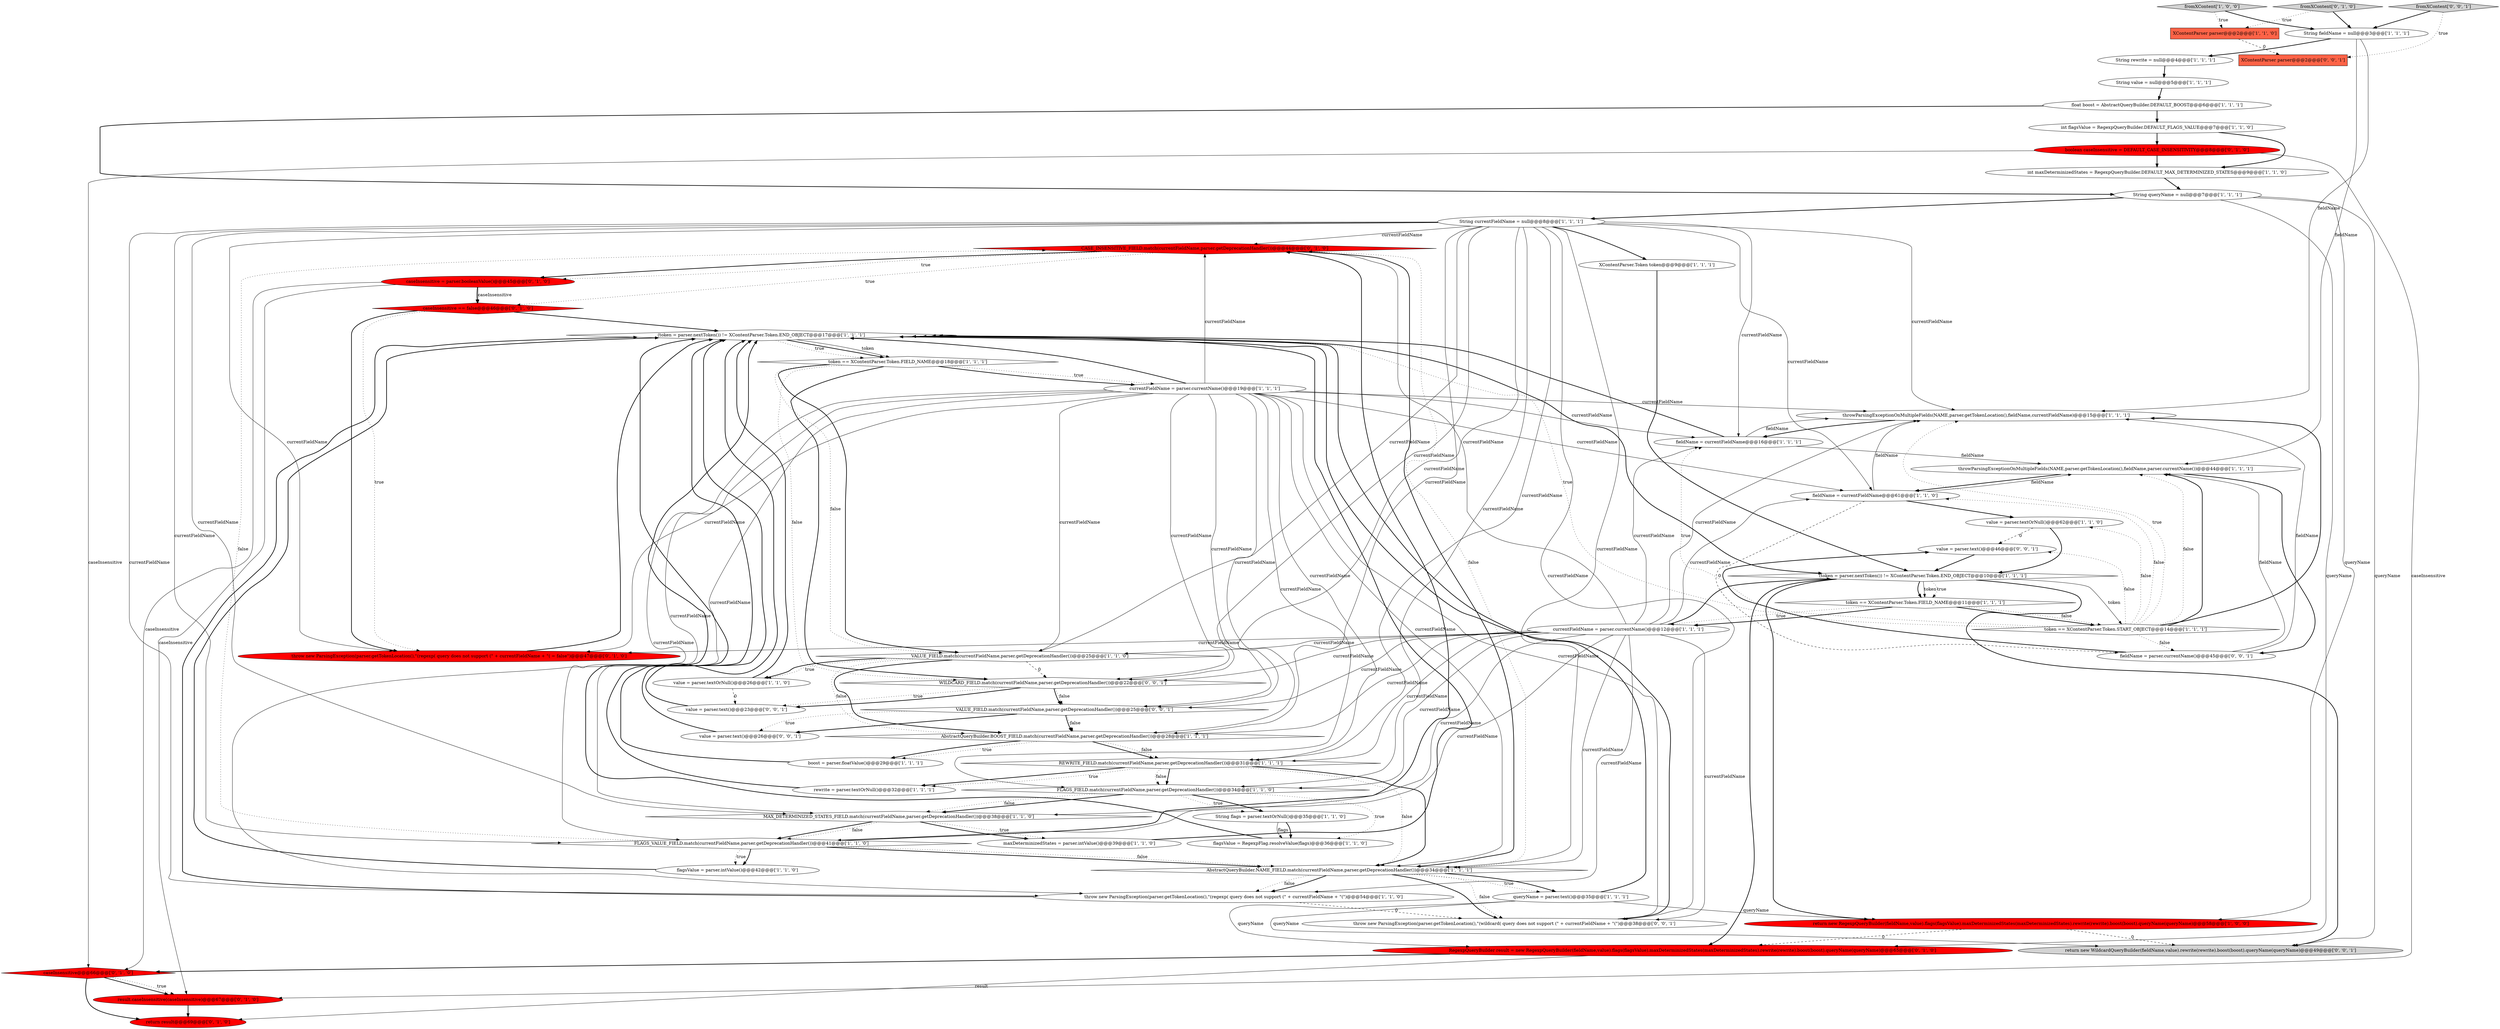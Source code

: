 digraph {
26 [style = filled, label = "int flagsValue = RegexpQueryBuilder.DEFAULT_FLAGS_VALUE@@@7@@@['1', '1', '0']", fillcolor = white, shape = ellipse image = "AAA0AAABBB1BBB"];
9 [style = filled, label = "boost = parser.floatValue()@@@29@@@['1', '1', '1']", fillcolor = white, shape = ellipse image = "AAA0AAABBB1BBB"];
48 [style = filled, label = "CASE_INSENSITIVE_FIELD.match(currentFieldName,parser.getDeprecationHandler())@@@44@@@['0', '1', '0']", fillcolor = red, shape = diamond image = "AAA1AAABBB2BBB"];
51 [style = filled, label = "VALUE_FIELD.match(currentFieldName,parser.getDeprecationHandler())@@@25@@@['0', '0', '1']", fillcolor = white, shape = diamond image = "AAA0AAABBB3BBB"];
58 [style = filled, label = "value = parser.text()@@@46@@@['0', '0', '1']", fillcolor = white, shape = ellipse image = "AAA0AAABBB3BBB"];
22 [style = filled, label = "token == XContentParser.Token.FIELD_NAME@@@18@@@['1', '1', '1']", fillcolor = white, shape = diamond image = "AAA0AAABBB1BBB"];
25 [style = filled, label = "String fieldName = null@@@3@@@['1', '1', '1']", fillcolor = white, shape = ellipse image = "AAA0AAABBB1BBB"];
12 [style = filled, label = "XContentParser.Token token@@@9@@@['1', '1', '1']", fillcolor = white, shape = ellipse image = "AAA0AAABBB1BBB"];
49 [style = filled, label = "caseInsensitive = parser.booleanValue()@@@45@@@['0', '1', '0']", fillcolor = red, shape = ellipse image = "AAA1AAABBB2BBB"];
35 [style = filled, label = "throw new ParsingException(parser.getTokenLocation(),\"(regexp( query does not support (\" + currentFieldName + \"(\")@@@54@@@['1', '1', '0']", fillcolor = white, shape = ellipse image = "AAA0AAABBB1BBB"];
21 [style = filled, label = "currentFieldName = parser.currentName()@@@19@@@['1', '1', '1']", fillcolor = white, shape = ellipse image = "AAA0AAABBB1BBB"];
39 [style = filled, label = "flagsValue = RegexpFlag.resolveValue(flags)@@@36@@@['1', '1', '0']", fillcolor = white, shape = ellipse image = "AAA0AAABBB1BBB"];
59 [style = filled, label = "fromXContent['0', '0', '1']", fillcolor = lightgray, shape = diamond image = "AAA0AAABBB3BBB"];
17 [style = filled, label = "currentFieldName = parser.currentName()@@@12@@@['1', '1', '1']", fillcolor = white, shape = ellipse image = "AAA0AAABBB1BBB"];
16 [style = filled, label = "AbstractQueryBuilder.NAME_FIELD.match(currentFieldName,parser.getDeprecationHandler())@@@34@@@['1', '1', '1']", fillcolor = white, shape = diamond image = "AAA0AAABBB1BBB"];
44 [style = filled, label = "return result@@@69@@@['0', '1', '0']", fillcolor = red, shape = ellipse image = "AAA1AAABBB2BBB"];
15 [style = filled, label = "value = parser.textOrNull()@@@26@@@['1', '1', '0']", fillcolor = white, shape = ellipse image = "AAA0AAABBB1BBB"];
23 [style = filled, label = "AbstractQueryBuilder.BOOST_FIELD.match(currentFieldName,parser.getDeprecationHandler())@@@28@@@['1', '1', '1']", fillcolor = white, shape = diamond image = "AAA0AAABBB1BBB"];
7 [style = filled, label = "rewrite = parser.textOrNull()@@@32@@@['1', '1', '1']", fillcolor = white, shape = ellipse image = "AAA0AAABBB1BBB"];
14 [style = filled, label = "int maxDeterminizedStates = RegexpQueryBuilder.DEFAULT_MAX_DETERMINIZED_STATES@@@9@@@['1', '1', '0']", fillcolor = white, shape = ellipse image = "AAA0AAABBB1BBB"];
18 [style = filled, label = "(token = parser.nextToken()) != XContentParser.Token.END_OBJECT@@@17@@@['1', '1', '1']", fillcolor = white, shape = diamond image = "AAA0AAABBB1BBB"];
27 [style = filled, label = "token == XContentParser.Token.START_OBJECT@@@14@@@['1', '1', '1']", fillcolor = white, shape = diamond image = "AAA0AAABBB1BBB"];
47 [style = filled, label = "RegexpQueryBuilder result = new RegexpQueryBuilder(fieldName,value).flags(flagsValue).maxDeterminizedStates(maxDeterminizedStates).rewrite(rewrite).boost(boost).queryName(queryName)@@@65@@@['0', '1', '0']", fillcolor = red, shape = ellipse image = "AAA1AAABBB2BBB"];
50 [style = filled, label = "value = parser.text()@@@23@@@['0', '0', '1']", fillcolor = white, shape = ellipse image = "AAA0AAABBB3BBB"];
2 [style = filled, label = "(token = parser.nextToken()) != XContentParser.Token.END_OBJECT@@@10@@@['1', '1', '1']", fillcolor = white, shape = diamond image = "AAA0AAABBB1BBB"];
10 [style = filled, label = "String flags = parser.textOrNull()@@@35@@@['1', '1', '0']", fillcolor = white, shape = ellipse image = "AAA0AAABBB1BBB"];
1 [style = filled, label = "flagsValue = parser.intValue()@@@42@@@['1', '1', '0']", fillcolor = white, shape = ellipse image = "AAA0AAABBB1BBB"];
42 [style = filled, label = "caseInsensitive@@@66@@@['0', '1', '0']", fillcolor = red, shape = diamond image = "AAA1AAABBB2BBB"];
46 [style = filled, label = "fromXContent['0', '1', '0']", fillcolor = lightgray, shape = diamond image = "AAA0AAABBB2BBB"];
43 [style = filled, label = "throw new ParsingException(parser.getTokenLocation(),\"(regexp( query does not support (\" + currentFieldName + \"( = false\")@@@47@@@['0', '1', '0']", fillcolor = red, shape = ellipse image = "AAA1AAABBB2BBB"];
29 [style = filled, label = "FLAGS_VALUE_FIELD.match(currentFieldName,parser.getDeprecationHandler())@@@41@@@['1', '1', '0']", fillcolor = white, shape = diamond image = "AAA0AAABBB1BBB"];
24 [style = filled, label = "return new RegexpQueryBuilder(fieldName,value).flags(flagsValue).maxDeterminizedStates(maxDeterminizedStates).rewrite(rewrite).boost(boost).queryName(queryName)@@@58@@@['1', '0', '0']", fillcolor = red, shape = ellipse image = "AAA1AAABBB1BBB"];
8 [style = filled, label = "VALUE_FIELD.match(currentFieldName,parser.getDeprecationHandler())@@@25@@@['1', '1', '0']", fillcolor = white, shape = diamond image = "AAA0AAABBB1BBB"];
28 [style = filled, label = "fieldName = currentFieldName@@@61@@@['1', '1', '0']", fillcolor = white, shape = ellipse image = "AAA0AAABBB1BBB"];
31 [style = filled, label = "XContentParser parser@@@2@@@['1', '1', '0']", fillcolor = tomato, shape = box image = "AAA0AAABBB1BBB"];
45 [style = filled, label = "result.caseInsensitive(caseInsensitive)@@@67@@@['0', '1', '0']", fillcolor = red, shape = ellipse image = "AAA1AAABBB2BBB"];
37 [style = filled, label = "REWRITE_FIELD.match(currentFieldName,parser.getDeprecationHandler())@@@31@@@['1', '1', '1']", fillcolor = white, shape = diamond image = "AAA0AAABBB1BBB"];
13 [style = filled, label = "float boost = AbstractQueryBuilder.DEFAULT_BOOST@@@6@@@['1', '1', '1']", fillcolor = white, shape = ellipse image = "AAA0AAABBB1BBB"];
52 [style = filled, label = "XContentParser parser@@@2@@@['0', '0', '1']", fillcolor = tomato, shape = box image = "AAA0AAABBB3BBB"];
33 [style = filled, label = "throwParsingExceptionOnMultipleFields(NAME,parser.getTokenLocation(),fieldName,parser.currentName())@@@44@@@['1', '1', '1']", fillcolor = white, shape = ellipse image = "AAA0AAABBB1BBB"];
54 [style = filled, label = "value = parser.text()@@@26@@@['0', '0', '1']", fillcolor = white, shape = ellipse image = "AAA0AAABBB3BBB"];
3 [style = filled, label = "String rewrite = null@@@4@@@['1', '1', '1']", fillcolor = white, shape = ellipse image = "AAA0AAABBB1BBB"];
5 [style = filled, label = "fromXContent['1', '0', '0']", fillcolor = lightgray, shape = diamond image = "AAA0AAABBB1BBB"];
32 [style = filled, label = "token == XContentParser.Token.FIELD_NAME@@@11@@@['1', '1', '1']", fillcolor = white, shape = diamond image = "AAA0AAABBB1BBB"];
4 [style = filled, label = "String currentFieldName = null@@@8@@@['1', '1', '1']", fillcolor = white, shape = ellipse image = "AAA0AAABBB1BBB"];
11 [style = filled, label = "String value = null@@@5@@@['1', '1', '1']", fillcolor = white, shape = ellipse image = "AAA0AAABBB1BBB"];
55 [style = filled, label = "throw new ParsingException(parser.getTokenLocation(),\"(wildcard( query does not support (\" + currentFieldName + \"(\")@@@38@@@['0', '0', '1']", fillcolor = white, shape = ellipse image = "AAA0AAABBB3BBB"];
36 [style = filled, label = "String queryName = null@@@7@@@['1', '1', '1']", fillcolor = white, shape = ellipse image = "AAA0AAABBB1BBB"];
53 [style = filled, label = "fieldName = parser.currentName()@@@45@@@['0', '0', '1']", fillcolor = white, shape = ellipse image = "AAA0AAABBB3BBB"];
0 [style = filled, label = "queryName = parser.text()@@@35@@@['1', '1', '1']", fillcolor = white, shape = ellipse image = "AAA0AAABBB1BBB"];
19 [style = filled, label = "fieldName = currentFieldName@@@16@@@['1', '1', '1']", fillcolor = white, shape = ellipse image = "AAA0AAABBB1BBB"];
38 [style = filled, label = "FLAGS_FIELD.match(currentFieldName,parser.getDeprecationHandler())@@@34@@@['1', '1', '0']", fillcolor = white, shape = diamond image = "AAA0AAABBB1BBB"];
40 [style = filled, label = "boolean caseInsensitive = DEFAULT_CASE_INSENSITIVITY@@@8@@@['0', '1', '0']", fillcolor = red, shape = ellipse image = "AAA1AAABBB2BBB"];
41 [style = filled, label = "caseInsensitive == false@@@46@@@['0', '1', '0']", fillcolor = red, shape = diamond image = "AAA1AAABBB2BBB"];
6 [style = filled, label = "MAX_DETERMINIZED_STATES_FIELD.match(currentFieldName,parser.getDeprecationHandler())@@@38@@@['1', '1', '0']", fillcolor = white, shape = diamond image = "AAA0AAABBB1BBB"];
30 [style = filled, label = "value = parser.textOrNull()@@@62@@@['1', '1', '0']", fillcolor = white, shape = ellipse image = "AAA0AAABBB1BBB"];
34 [style = filled, label = "throwParsingExceptionOnMultipleFields(NAME,parser.getTokenLocation(),fieldName,currentFieldName)@@@15@@@['1', '1', '1']", fillcolor = white, shape = ellipse image = "AAA0AAABBB1BBB"];
20 [style = filled, label = "maxDeterminizedStates = parser.intValue()@@@39@@@['1', '1', '0']", fillcolor = white, shape = ellipse image = "AAA0AAABBB1BBB"];
57 [style = filled, label = "WILDCARD_FIELD.match(currentFieldName,parser.getDeprecationHandler())@@@22@@@['0', '0', '1']", fillcolor = white, shape = diamond image = "AAA0AAABBB3BBB"];
56 [style = filled, label = "return new WildcardQueryBuilder(fieldName,value).rewrite(rewrite).boost(boost).queryName(queryName)@@@49@@@['0', '0', '1']", fillcolor = lightgray, shape = ellipse image = "AAA0AAABBB3BBB"];
16->55 [style = dotted, label="false"];
4->43 [style = solid, label="currentFieldName"];
16->0 [style = bold, label=""];
4->57 [style = solid, label="currentFieldName"];
47->44 [style = solid, label="result"];
16->55 [style = bold, label=""];
46->25 [style = bold, label=""];
40->42 [style = solid, label="caseInsensitive"];
19->33 [style = solid, label="fieldName"];
42->45 [style = bold, label=""];
22->57 [style = dotted, label="false"];
4->38 [style = solid, label="currentFieldName"];
0->24 [style = solid, label="queryName"];
53->33 [style = solid, label="fieldName"];
29->48 [style = dotted, label="false"];
38->39 [style = dotted, label="true"];
25->34 [style = solid, label="fieldName"];
4->29 [style = solid, label="currentFieldName"];
53->58 [style = bold, label=""];
21->35 [style = solid, label="currentFieldName"];
4->8 [style = solid, label="currentFieldName"];
4->28 [style = solid, label="currentFieldName"];
26->40 [style = bold, label=""];
43->18 [style = bold, label=""];
27->19 [style = dotted, label="true"];
21->48 [style = solid, label="currentFieldName"];
21->18 [style = bold, label=""];
6->29 [style = bold, label=""];
39->18 [style = bold, label=""];
22->8 [style = bold, label=""];
31->52 [style = dashed, label="0"];
12->2 [style = bold, label=""];
4->34 [style = solid, label="currentFieldName"];
17->8 [style = solid, label="currentFieldName"];
18->22 [style = bold, label=""];
42->44 [style = bold, label=""];
59->52 [style = dotted, label="true"];
10->39 [style = bold, label=""];
17->34 [style = solid, label="currentFieldName"];
37->38 [style = bold, label=""];
17->48 [style = solid, label="currentFieldName"];
13->36 [style = bold, label=""];
11->13 [style = bold, label=""];
22->57 [style = bold, label=""];
27->28 [style = dotted, label="false"];
41->43 [style = dotted, label="true"];
17->19 [style = solid, label="currentFieldName"];
32->17 [style = dotted, label="true"];
4->55 [style = solid, label="currentFieldName"];
2->32 [style = bold, label=""];
27->33 [style = bold, label=""];
24->47 [style = dashed, label="0"];
2->24 [style = bold, label=""];
29->1 [style = bold, label=""];
21->29 [style = solid, label="currentFieldName"];
10->39 [style = solid, label="flags"];
19->34 [style = solid, label="fieldName"];
27->18 [style = dotted, label="true"];
48->16 [style = dotted, label="false"];
51->54 [style = dotted, label="true"];
17->55 [style = solid, label="currentFieldName"];
25->33 [style = solid, label="fieldName"];
53->34 [style = solid, label="fieldName"];
37->16 [style = dotted, label="false"];
0->47 [style = solid, label="queryName"];
2->27 [style = solid, label="token"];
4->23 [style = solid, label="currentFieldName"];
19->18 [style = bold, label=""];
48->49 [style = bold, label=""];
18->22 [style = solid, label="token"];
35->18 [style = bold, label=""];
8->23 [style = bold, label=""];
21->55 [style = solid, label="currentFieldName"];
34->19 [style = bold, label=""];
28->30 [style = bold, label=""];
57->51 [style = bold, label=""];
51->54 [style = bold, label=""];
51->23 [style = bold, label=""];
21->19 [style = solid, label="currentFieldName"];
4->6 [style = solid, label="currentFieldName"];
37->7 [style = dotted, label="true"];
50->18 [style = bold, label=""];
33->28 [style = bold, label=""];
21->23 [style = solid, label="currentFieldName"];
36->4 [style = bold, label=""];
25->3 [style = bold, label=""];
3->11 [style = bold, label=""];
26->14 [style = bold, label=""];
46->31 [style = dotted, label="true"];
0->56 [style = solid, label="queryName"];
58->2 [style = bold, label=""];
4->37 [style = solid, label="currentFieldName"];
21->16 [style = solid, label="currentFieldName"];
17->28 [style = solid, label="currentFieldName"];
23->9 [style = dotted, label="true"];
5->25 [style = bold, label=""];
38->6 [style = bold, label=""];
6->20 [style = dotted, label="true"];
27->30 [style = dotted, label="false"];
15->50 [style = dashed, label="0"];
20->18 [style = bold, label=""];
23->37 [style = bold, label=""];
21->43 [style = solid, label="currentFieldName"];
17->2 [style = bold, label=""];
57->50 [style = dotted, label="true"];
48->16 [style = bold, label=""];
21->34 [style = solid, label="currentFieldName"];
49->41 [style = bold, label=""];
4->51 [style = solid, label="currentFieldName"];
36->24 [style = solid, label="queryName"];
17->6 [style = solid, label="currentFieldName"];
40->45 [style = solid, label="caseInsensitive"];
42->45 [style = dotted, label="true"];
41->43 [style = bold, label=""];
29->16 [style = bold, label=""];
32->17 [style = bold, label=""];
37->16 [style = bold, label=""];
22->8 [style = dotted, label="false"];
48->41 [style = dotted, label="true"];
28->34 [style = solid, label="fieldName"];
2->32 [style = solid, label="token"];
6->29 [style = dotted, label="false"];
27->33 [style = dotted, label="false"];
24->56 [style = dashed, label="0"];
14->36 [style = bold, label=""];
22->21 [style = dotted, label="true"];
38->10 [style = dotted, label="true"];
29->1 [style = dotted, label="true"];
35->55 [style = dashed, label="0"];
23->37 [style = dotted, label="false"];
8->15 [style = bold, label=""];
59->25 [style = bold, label=""];
4->16 [style = solid, label="currentFieldName"];
47->42 [style = bold, label=""];
21->37 [style = solid, label="currentFieldName"];
17->23 [style = solid, label="currentFieldName"];
55->18 [style = bold, label=""];
21->8 [style = solid, label="currentFieldName"];
5->31 [style = dotted, label="true"];
57->51 [style = dotted, label="false"];
8->57 [style = dashed, label="0"];
8->15 [style = dotted, label="true"];
36->47 [style = solid, label="queryName"];
32->27 [style = bold, label=""];
32->27 [style = dotted, label="false"];
45->44 [style = bold, label=""];
16->35 [style = dotted, label="false"];
37->7 [style = bold, label=""];
4->35 [style = solid, label="currentFieldName"];
21->38 [style = solid, label="currentFieldName"];
6->20 [style = bold, label=""];
27->34 [style = bold, label=""];
9->18 [style = bold, label=""];
17->35 [style = solid, label="currentFieldName"];
13->26 [style = bold, label=""];
49->42 [style = solid, label="caseInsensitive"];
21->57 [style = solid, label="currentFieldName"];
49->41 [style = solid, label="caseInsensitive"];
7->18 [style = bold, label=""];
4->12 [style = bold, label=""];
40->14 [style = bold, label=""];
0->18 [style = bold, label=""];
29->16 [style = dotted, label="false"];
17->29 [style = solid, label="currentFieldName"];
17->57 [style = solid, label="currentFieldName"];
37->38 [style = dotted, label="false"];
41->18 [style = bold, label=""];
2->47 [style = bold, label=""];
38->6 [style = dotted, label="false"];
18->22 [style = dotted, label="true"];
17->51 [style = solid, label="currentFieldName"];
8->23 [style = dotted, label="false"];
57->50 [style = bold, label=""];
38->10 [style = bold, label=""];
27->34 [style = dotted, label="true"];
28->53 [style = dashed, label="0"];
22->21 [style = bold, label=""];
4->48 [style = solid, label="currentFieldName"];
1->18 [style = bold, label=""];
17->38 [style = solid, label="currentFieldName"];
18->2 [style = bold, label=""];
15->18 [style = bold, label=""];
33->53 [style = bold, label=""];
48->49 [style = dotted, label="true"];
2->32 [style = dotted, label="true"];
21->28 [style = solid, label="currentFieldName"];
27->53 [style = dotted, label="false"];
17->37 [style = solid, label="currentFieldName"];
54->18 [style = bold, label=""];
49->45 [style = solid, label="caseInsensitive"];
16->0 [style = dotted, label="true"];
17->16 [style = solid, label="currentFieldName"];
30->58 [style = dashed, label="0"];
28->33 [style = solid, label="fieldName"];
36->56 [style = solid, label="queryName"];
21->51 [style = solid, label="currentFieldName"];
27->58 [style = dotted, label="false"];
21->6 [style = solid, label="currentFieldName"];
17->43 [style = solid, label="currentFieldName"];
51->23 [style = dotted, label="false"];
16->35 [style = bold, label=""];
30->2 [style = bold, label=""];
29->48 [style = bold, label=""];
2->56 [style = bold, label=""];
23->9 [style = bold, label=""];
4->19 [style = solid, label="currentFieldName"];
}
